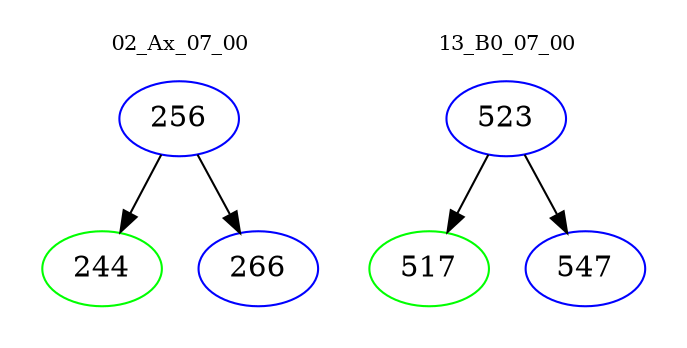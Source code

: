 digraph{
subgraph cluster_0 {
color = white
label = "02_Ax_07_00";
fontsize=10;
T0_256 [label="256", color="blue"]
T0_256 -> T0_244 [color="black"]
T0_244 [label="244", color="green"]
T0_256 -> T0_266 [color="black"]
T0_266 [label="266", color="blue"]
}
subgraph cluster_1 {
color = white
label = "13_B0_07_00";
fontsize=10;
T1_523 [label="523", color="blue"]
T1_523 -> T1_517 [color="black"]
T1_517 [label="517", color="green"]
T1_523 -> T1_547 [color="black"]
T1_547 [label="547", color="blue"]
}
}

